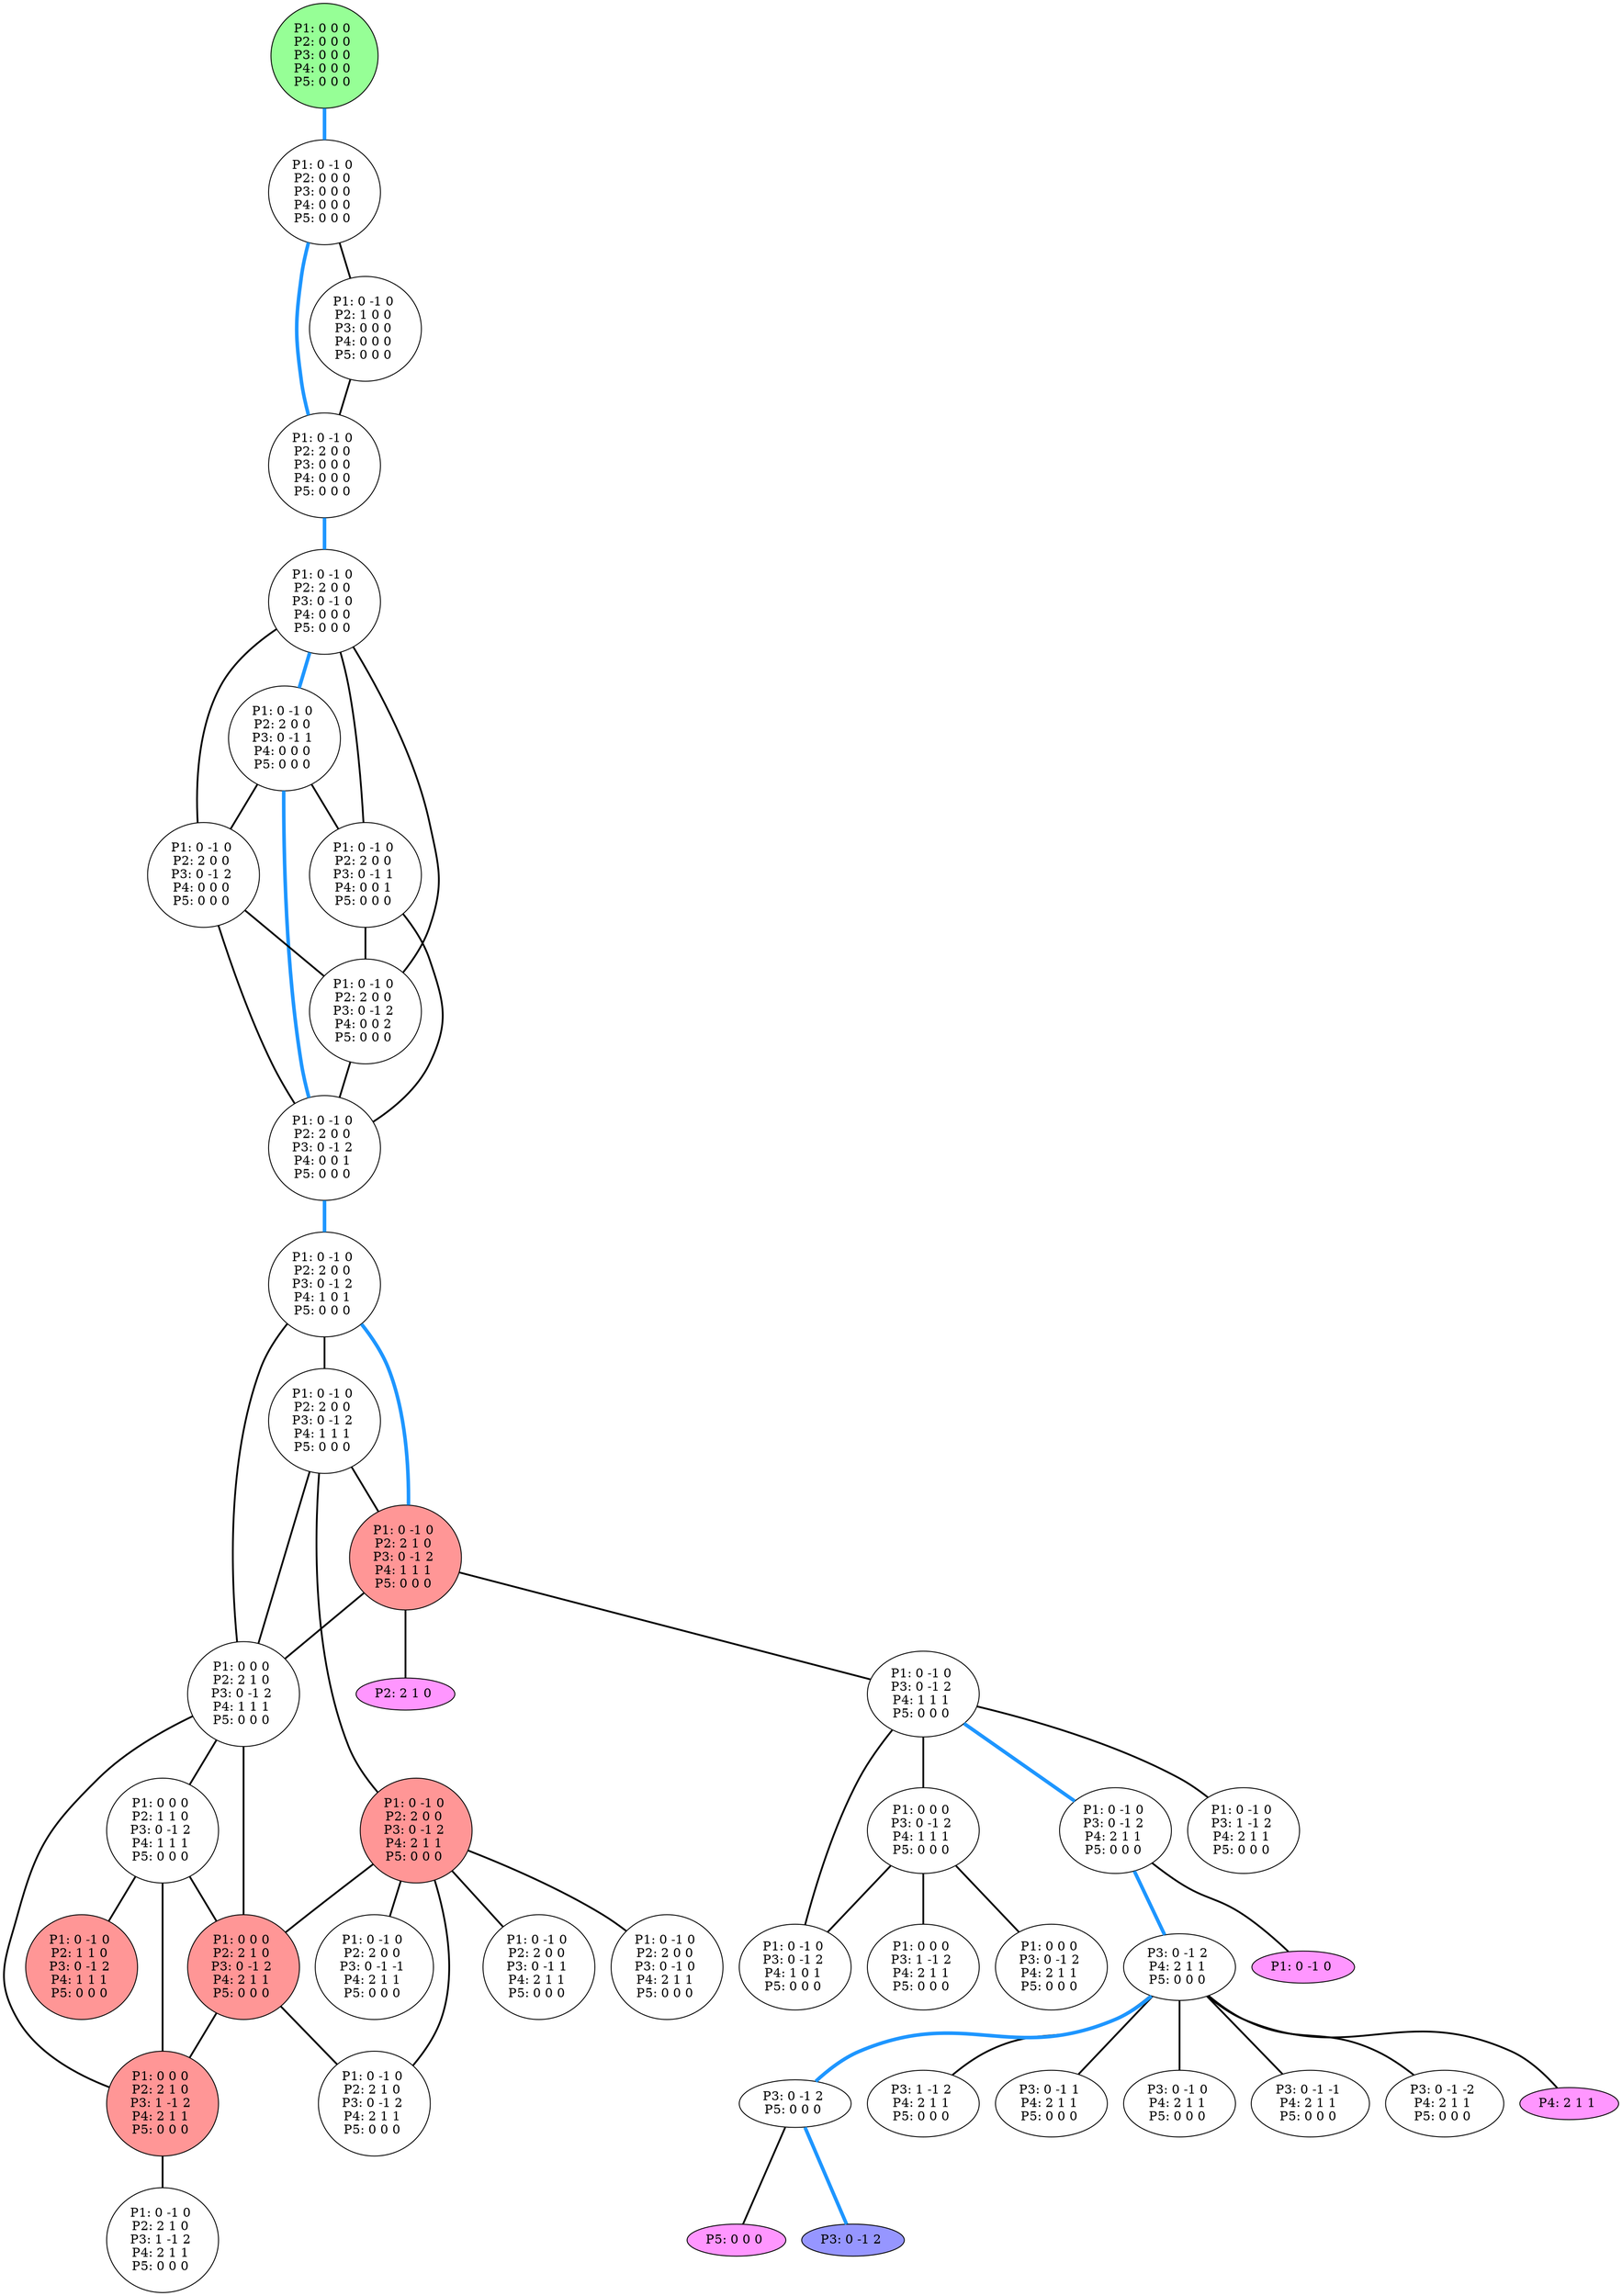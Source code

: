 graph G {
color = "black"
0 [label = "P1: 0 0 0 
P2: 0 0 0 
P3: 0 0 0 
P4: 0 0 0 
P5: 0 0 0 
",  style="filled", fillcolor = "#96FF96"];
1 [label = "P1: 0 -1 0 
P2: 0 0 0 
P3: 0 0 0 
P4: 0 0 0 
P5: 0 0 0 
"];
2 [label = "P1: 0 -1 0 
P2: 1 0 0 
P3: 0 0 0 
P4: 0 0 0 
P5: 0 0 0 
"];
3 [label = "P1: 0 -1 0 
P2: 2 0 0 
P3: 0 0 0 
P4: 0 0 0 
P5: 0 0 0 
"];
4 [label = "P1: 0 -1 0 
P2: 2 0 0 
P3: 0 -1 0 
P4: 0 0 0 
P5: 0 0 0 
"];
5 [label = "P1: 0 -1 0 
P2: 2 0 0 
P3: 0 -1 1 
P4: 0 0 0 
P5: 0 0 0 
"];
6 [label = "P1: 0 -1 0 
P2: 2 0 0 
P3: 0 -1 2 
P4: 0 0 0 
P5: 0 0 0 
"];
7 [label = "P1: 0 -1 0 
P2: 2 0 0 
P3: 0 -1 1 
P4: 0 0 1 
P5: 0 0 0 
"];
8 [label = "P1: 0 -1 0 
P2: 2 0 0 
P3: 0 -1 2 
P4: 0 0 2 
P5: 0 0 0 
"];
9 [label = "P1: 0 -1 0 
P2: 2 0 0 
P3: 0 -1 2 
P4: 0 0 1 
P5: 0 0 0 
"];
10 [label = "P1: 0 -1 0 
P2: 2 0 0 
P3: 0 -1 2 
P4: 1 0 1 
P5: 0 0 0 
"];
11 [label = "P1: 0 -1 0 
P2: 2 0 0 
P3: 0 -1 2 
P4: 1 1 1 
P5: 0 0 0 
"];
12 [label = "P1: 0 -1 0 
P2: 2 1 0 
P3: 0 -1 2 
P4: 1 1 1 
P5: 0 0 0 
",  style="filled", fillcolor = "#FF9696"];
13 [label = "P1: 0 0 0 
P2: 2 1 0 
P3: 0 -1 2 
P4: 1 1 1 
P5: 0 0 0 
"];
14 [label = "P1: 0 -1 0 
P2: 2 0 0 
P3: 0 -1 2 
P4: 2 1 1 
P5: 0 0 0 
",  style="filled", fillcolor = "#FF9696"];
15 [label = "P1: 0 0 0 
P2: 1 1 0 
P3: 0 -1 2 
P4: 1 1 1 
P5: 0 0 0 
"];
16 [label = "P1: 0 0 0 
P2: 2 1 0 
P3: 0 -1 2 
P4: 2 1 1 
P5: 0 0 0 
",  style="filled", fillcolor = "#FF9696"];
17 [label = "P1: 0 0 0 
P2: 2 1 0 
P3: 1 -1 2 
P4: 2 1 1 
P5: 0 0 0 
",  style="filled", fillcolor = "#FF9696"];
18 [label = "P1: 0 -1 0 
P2: 2 1 0 
P3: 0 -1 2 
P4: 2 1 1 
P5: 0 0 0 
"];
19 [label = "P1: 0 -1 0 
P2: 2 0 0 
P3: 0 -1 1 
P4: 2 1 1 
P5: 0 0 0 
"];
20 [label = "P1: 0 -1 0 
P2: 2 0 0 
P3: 0 -1 0 
P4: 2 1 1 
P5: 0 0 0 
"];
21 [label = "P1: 0 -1 0 
P2: 2 0 0 
P3: 0 -1 -1 
P4: 2 1 1 
P5: 0 0 0 
"];
22 [label = "P1: 0 -1 0 
P2: 1 1 0 
P3: 0 -1 2 
P4: 1 1 1 
P5: 0 0 0 
",  style="filled", fillcolor = "#FF9696"];
23 [label = "P1: 0 -1 0 
P2: 2 1 0 
P3: 1 -1 2 
P4: 2 1 1 
P5: 0 0 0 
"];
24 [label = "P2: 2 1 0 
",  style="filled", fillcolor = "#FF96FF"];
25 [label = "P1: 0 -1 0 
P3: 0 -1 2 
P4: 1 1 1 
P5: 0 0 0 
"];
26 [label = "P1: 0 0 0 
P3: 0 -1 2 
P4: 1 1 1 
P5: 0 0 0 
"];
27 [label = "P1: 0 -1 0 
P3: 0 -1 2 
P4: 2 1 1 
P5: 0 0 0 
"];
28 [label = "P1: 0 -1 0 
P3: 0 -1 2 
P4: 1 0 1 
P5: 0 0 0 
"];
29 [label = "P1: 0 -1 0 
P3: 1 -1 2 
P4: 2 1 1 
P5: 0 0 0 
"];
30 [label = "P1: 0 0 0 
P3: 0 -1 2 
P4: 2 1 1 
P5: 0 0 0 
"];
31 [label = "P1: 0 0 0 
P3: 1 -1 2 
P4: 2 1 1 
P5: 0 0 0 
"];
32 [label = "P1: 0 -1 0 
",  style="filled", fillcolor = "#FF96FF"];
33 [label = "P3: 0 -1 2 
P4: 2 1 1 
P5: 0 0 0 
"];
34 [label = "P3: 1 -1 2 
P4: 2 1 1 
P5: 0 0 0 
"];
35 [label = "P3: 0 -1 1 
P4: 2 1 1 
P5: 0 0 0 
"];
36 [label = "P3: 0 -1 0 
P4: 2 1 1 
P5: 0 0 0 
"];
37 [label = "P3: 0 -1 -1 
P4: 2 1 1 
P5: 0 0 0 
"];
38 [label = "P3: 0 -1 -2 
P4: 2 1 1 
P5: 0 0 0 
"];
39 [label = "P4: 2 1 1 
",  style="filled", fillcolor = "#FF96FF"];
40 [label = "P3: 0 -1 2 
P5: 0 0 0 
"];
41 [label = "P3: 0 -1 2 
", style="filled", fillcolor = "#9696FF"];
42 [label = "P5: 0 0 0 
",  style="filled", fillcolor = "#FF96FF"];
edge [style=bold];
0 -- 1 [color="#1E96FF", penwidth=4.0];

1 -- 2 [color=black];
1 -- 3 [color="#1E96FF", penwidth=4.0];

2 -- 3 [color=black];

3 -- 4 [color="#1E96FF", penwidth=4.0];

4 -- 5 [color="#1E96FF", penwidth=4.0];
4 -- 6 [color=black];
4 -- 7 [color=black];
4 -- 8 [color=black];

5 -- 6 [color=black];
5 -- 7 [color=black];
5 -- 9 [color="#1E96FF", penwidth=4.0];

6 -- 9 [color=black];
6 -- 8 [color=black];

7 -- 9 [color=black];
7 -- 8 [color=black];

8 -- 9 [color=black];

9 -- 10 [color="#1E96FF", penwidth=4.0];

10 -- 11 [color=black];
10 -- 12 [color="#1E96FF", penwidth=4.0];
10 -- 13 [color=black];

11 -- 12 [color=black];
11 -- 13 [color=black];
11 -- 14 [color=black];

12 -- 13 [color=black];
12 -- 25 [color=black];
12 -- 24 [color=black];

13 -- 15 [color=black];
13 -- 16 [color=black];
13 -- 17 [color=black];

14 -- 18 [color=black];
14 -- 16 [color=black];
14 -- 19 [color=black];
14 -- 20 [color=black];
14 -- 21 [color=black];

15 -- 22 [color=black];
15 -- 16 [color=black];
15 -- 17 [color=black];

16 -- 18 [color=black];
16 -- 17 [color=black];

17 -- 23 [color=black];







25 -- 26 [color=black];
25 -- 27 [color="#1E96FF", penwidth=4.0];
25 -- 28 [color=black];
25 -- 29 [color=black];

26 -- 30 [color=black];
26 -- 28 [color=black];
26 -- 31 [color=black];

27 -- 33 [color="#1E96FF", penwidth=4.0];
27 -- 32 [color=black];





33 -- 34 [color=black];
33 -- 35 [color=black];
33 -- 36 [color=black];
33 -- 37 [color=black];
33 -- 38 [color=black];
33 -- 40 [color="#1E96FF", penwidth=4.0];
33 -- 39 [color=black];






40 -- 42 [color=black];
40 -- 41 [color="#1E96FF", penwidth=4.0];

}
